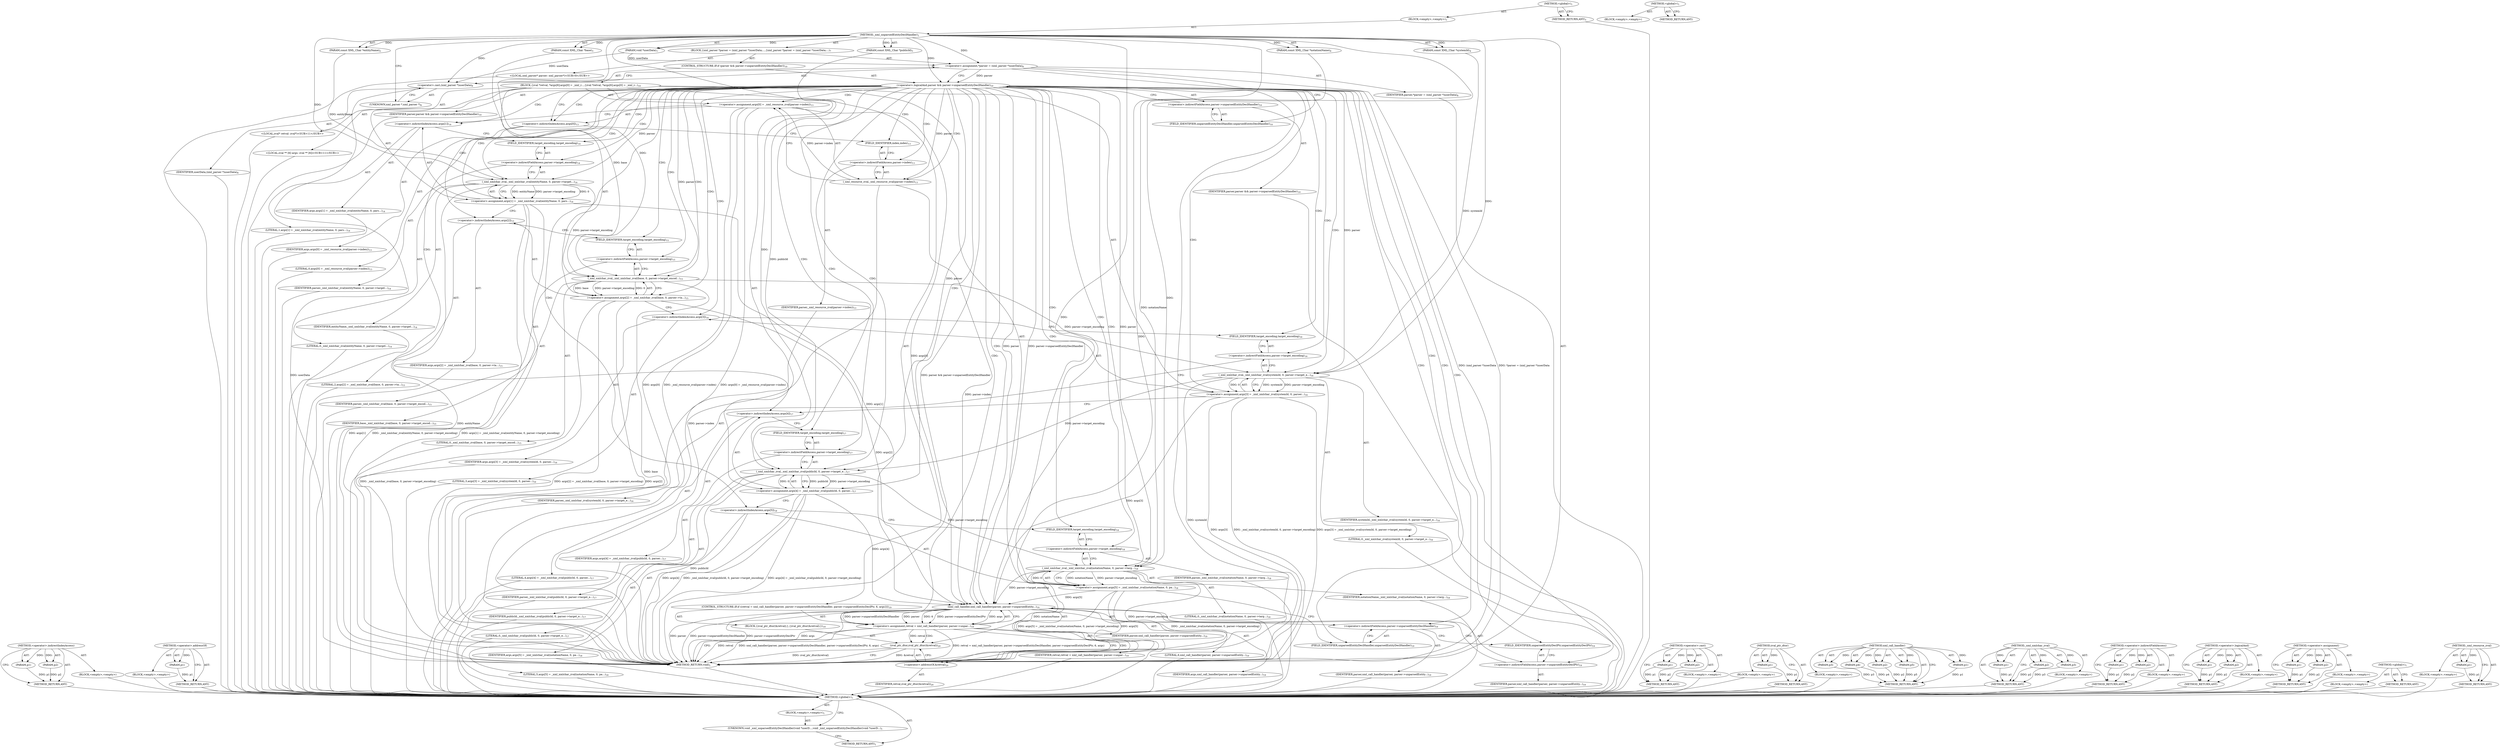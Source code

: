 digraph "&lt;global&gt;" {
vulnerable_155 [label=<(METHOD,&lt;operator&gt;.indirectIndexAccess)>];
vulnerable_156 [label=<(PARAM,p1)>];
vulnerable_157 [label=<(PARAM,p2)>];
vulnerable_158 [label=<(BLOCK,&lt;empty&gt;,&lt;empty&gt;)>];
vulnerable_159 [label=<(METHOD_RETURN,ANY)>];
vulnerable_182 [label=<(METHOD,&lt;operator&gt;.addressOf)>];
vulnerable_183 [label=<(PARAM,p1)>];
vulnerable_184 [label=<(BLOCK,&lt;empty&gt;,&lt;empty&gt;)>];
vulnerable_185 [label=<(METHOD_RETURN,ANY)>];
vulnerable_6 [label=<(METHOD,&lt;global&gt;)<SUB>1</SUB>>];
vulnerable_7 [label=<(BLOCK,&lt;empty&gt;,&lt;empty&gt;)<SUB>1</SUB>>];
vulnerable_8 [label=<(METHOD,_xml_unparsedEntityDeclHandler)<SUB>1</SUB>>];
vulnerable_9 [label=<(PARAM,void *userData)<SUB>1</SUB>>];
vulnerable_10 [label=<(PARAM,const XML_Char *entityName)<SUB>2</SUB>>];
vulnerable_11 [label=<(PARAM,const XML_Char *base)<SUB>3</SUB>>];
vulnerable_12 [label=<(PARAM,const XML_Char *systemId)<SUB>4</SUB>>];
vulnerable_13 [label=<(PARAM,const XML_Char *publicId)<SUB>5</SUB>>];
vulnerable_14 [label=<(PARAM,const XML_Char *notationName)<SUB>6</SUB>>];
vulnerable_15 [label=<(BLOCK,{
	xml_parser *parser = (xml_parser *)userData;...,{
	xml_parser *parser = (xml_parser *)userData;...)<SUB>7</SUB>>];
vulnerable_16 [label="<(LOCAL,xml_parser* parser: xml_parser*)<SUB>8</SUB>>"];
vulnerable_17 [label=<(&lt;operator&gt;.assignment,*parser = (xml_parser *)userData)<SUB>8</SUB>>];
vulnerable_18 [label=<(IDENTIFIER,parser,*parser = (xml_parser *)userData)<SUB>8</SUB>>];
vulnerable_19 [label=<(&lt;operator&gt;.cast,(xml_parser *)userData)<SUB>8</SUB>>];
vulnerable_20 [label=<(UNKNOWN,xml_parser *,xml_parser *)<SUB>8</SUB>>];
vulnerable_21 [label=<(IDENTIFIER,userData,(xml_parser *)userData)<SUB>8</SUB>>];
vulnerable_22 [label=<(CONTROL_STRUCTURE,IF,if (parser &amp;&amp; parser-&gt;unparsedEntityDeclHandler))<SUB>10</SUB>>];
vulnerable_23 [label=<(&lt;operator&gt;.logicalAnd,parser &amp;&amp; parser-&gt;unparsedEntityDeclHandler)<SUB>10</SUB>>];
vulnerable_24 [label=<(IDENTIFIER,parser,parser &amp;&amp; parser-&gt;unparsedEntityDeclHandler)<SUB>10</SUB>>];
vulnerable_25 [label=<(&lt;operator&gt;.indirectFieldAccess,parser-&gt;unparsedEntityDeclHandler)<SUB>10</SUB>>];
vulnerable_26 [label=<(IDENTIFIER,parser,parser &amp;&amp; parser-&gt;unparsedEntityDeclHandler)<SUB>10</SUB>>];
vulnerable_27 [label=<(FIELD_IDENTIFIER,unparsedEntityDeclHandler,unparsedEntityDeclHandler)<SUB>10</SUB>>];
vulnerable_28 [label=<(BLOCK,{
		zval *retval, *args[6];

		args[0] = _xml_r...,{
		zval *retval, *args[6];

		args[0] = _xml_r...)<SUB>10</SUB>>];
vulnerable_29 [label="<(LOCAL,zval* retval: zval*)<SUB>11</SUB>>"];
vulnerable_30 [label="<(LOCAL,zval ** [6] args: zval ** [6])<SUB>11</SUB>>"];
vulnerable_31 [label=<(&lt;operator&gt;.assignment,args[0] = _xml_resource_zval(parser-&gt;index))<SUB>13</SUB>>];
vulnerable_32 [label=<(&lt;operator&gt;.indirectIndexAccess,args[0])<SUB>13</SUB>>];
vulnerable_33 [label=<(IDENTIFIER,args,args[0] = _xml_resource_zval(parser-&gt;index))<SUB>13</SUB>>];
vulnerable_34 [label=<(LITERAL,0,args[0] = _xml_resource_zval(parser-&gt;index))<SUB>13</SUB>>];
vulnerable_35 [label=<(_xml_resource_zval,_xml_resource_zval(parser-&gt;index))<SUB>13</SUB>>];
vulnerable_36 [label=<(&lt;operator&gt;.indirectFieldAccess,parser-&gt;index)<SUB>13</SUB>>];
vulnerable_37 [label=<(IDENTIFIER,parser,_xml_resource_zval(parser-&gt;index))<SUB>13</SUB>>];
vulnerable_38 [label=<(FIELD_IDENTIFIER,index,index)<SUB>13</SUB>>];
vulnerable_39 [label=<(&lt;operator&gt;.assignment,args[1] = _xml_xmlchar_zval(entityName, 0, pars...)<SUB>14</SUB>>];
vulnerable_40 [label=<(&lt;operator&gt;.indirectIndexAccess,args[1])<SUB>14</SUB>>];
vulnerable_41 [label=<(IDENTIFIER,args,args[1] = _xml_xmlchar_zval(entityName, 0, pars...)<SUB>14</SUB>>];
vulnerable_42 [label=<(LITERAL,1,args[1] = _xml_xmlchar_zval(entityName, 0, pars...)<SUB>14</SUB>>];
vulnerable_43 [label=<(_xml_xmlchar_zval,_xml_xmlchar_zval(entityName, 0, parser-&gt;target...)<SUB>14</SUB>>];
vulnerable_44 [label=<(IDENTIFIER,entityName,_xml_xmlchar_zval(entityName, 0, parser-&gt;target...)<SUB>14</SUB>>];
vulnerable_45 [label=<(LITERAL,0,_xml_xmlchar_zval(entityName, 0, parser-&gt;target...)<SUB>14</SUB>>];
vulnerable_46 [label=<(&lt;operator&gt;.indirectFieldAccess,parser-&gt;target_encoding)<SUB>14</SUB>>];
vulnerable_47 [label=<(IDENTIFIER,parser,_xml_xmlchar_zval(entityName, 0, parser-&gt;target...)<SUB>14</SUB>>];
vulnerable_48 [label=<(FIELD_IDENTIFIER,target_encoding,target_encoding)<SUB>14</SUB>>];
vulnerable_49 [label=<(&lt;operator&gt;.assignment,args[2] = _xml_xmlchar_zval(base, 0, parser-&gt;ta...)<SUB>15</SUB>>];
vulnerable_50 [label=<(&lt;operator&gt;.indirectIndexAccess,args[2])<SUB>15</SUB>>];
vulnerable_51 [label=<(IDENTIFIER,args,args[2] = _xml_xmlchar_zval(base, 0, parser-&gt;ta...)<SUB>15</SUB>>];
vulnerable_52 [label=<(LITERAL,2,args[2] = _xml_xmlchar_zval(base, 0, parser-&gt;ta...)<SUB>15</SUB>>];
vulnerable_53 [label=<(_xml_xmlchar_zval,_xml_xmlchar_zval(base, 0, parser-&gt;target_encod...)<SUB>15</SUB>>];
vulnerable_54 [label=<(IDENTIFIER,base,_xml_xmlchar_zval(base, 0, parser-&gt;target_encod...)<SUB>15</SUB>>];
vulnerable_55 [label=<(LITERAL,0,_xml_xmlchar_zval(base, 0, parser-&gt;target_encod...)<SUB>15</SUB>>];
vulnerable_56 [label=<(&lt;operator&gt;.indirectFieldAccess,parser-&gt;target_encoding)<SUB>15</SUB>>];
vulnerable_57 [label=<(IDENTIFIER,parser,_xml_xmlchar_zval(base, 0, parser-&gt;target_encod...)<SUB>15</SUB>>];
vulnerable_58 [label=<(FIELD_IDENTIFIER,target_encoding,target_encoding)<SUB>15</SUB>>];
vulnerable_59 [label=<(&lt;operator&gt;.assignment,args[3] = _xml_xmlchar_zval(systemId, 0, parser...)<SUB>16</SUB>>];
vulnerable_60 [label=<(&lt;operator&gt;.indirectIndexAccess,args[3])<SUB>16</SUB>>];
vulnerable_61 [label=<(IDENTIFIER,args,args[3] = _xml_xmlchar_zval(systemId, 0, parser...)<SUB>16</SUB>>];
vulnerable_62 [label=<(LITERAL,3,args[3] = _xml_xmlchar_zval(systemId, 0, parser...)<SUB>16</SUB>>];
vulnerable_63 [label=<(_xml_xmlchar_zval,_xml_xmlchar_zval(systemId, 0, parser-&gt;target_e...)<SUB>16</SUB>>];
vulnerable_64 [label=<(IDENTIFIER,systemId,_xml_xmlchar_zval(systemId, 0, parser-&gt;target_e...)<SUB>16</SUB>>];
vulnerable_65 [label=<(LITERAL,0,_xml_xmlchar_zval(systemId, 0, parser-&gt;target_e...)<SUB>16</SUB>>];
vulnerable_66 [label=<(&lt;operator&gt;.indirectFieldAccess,parser-&gt;target_encoding)<SUB>16</SUB>>];
vulnerable_67 [label=<(IDENTIFIER,parser,_xml_xmlchar_zval(systemId, 0, parser-&gt;target_e...)<SUB>16</SUB>>];
vulnerable_68 [label=<(FIELD_IDENTIFIER,target_encoding,target_encoding)<SUB>16</SUB>>];
vulnerable_69 [label=<(&lt;operator&gt;.assignment,args[4] = _xml_xmlchar_zval(publicId, 0, parser...)<SUB>17</SUB>>];
vulnerable_70 [label=<(&lt;operator&gt;.indirectIndexAccess,args[4])<SUB>17</SUB>>];
vulnerable_71 [label=<(IDENTIFIER,args,args[4] = _xml_xmlchar_zval(publicId, 0, parser...)<SUB>17</SUB>>];
vulnerable_72 [label=<(LITERAL,4,args[4] = _xml_xmlchar_zval(publicId, 0, parser...)<SUB>17</SUB>>];
vulnerable_73 [label=<(_xml_xmlchar_zval,_xml_xmlchar_zval(publicId, 0, parser-&gt;target_e...)<SUB>17</SUB>>];
vulnerable_74 [label=<(IDENTIFIER,publicId,_xml_xmlchar_zval(publicId, 0, parser-&gt;target_e...)<SUB>17</SUB>>];
vulnerable_75 [label=<(LITERAL,0,_xml_xmlchar_zval(publicId, 0, parser-&gt;target_e...)<SUB>17</SUB>>];
vulnerable_76 [label=<(&lt;operator&gt;.indirectFieldAccess,parser-&gt;target_encoding)<SUB>17</SUB>>];
vulnerable_77 [label=<(IDENTIFIER,parser,_xml_xmlchar_zval(publicId, 0, parser-&gt;target_e...)<SUB>17</SUB>>];
vulnerable_78 [label=<(FIELD_IDENTIFIER,target_encoding,target_encoding)<SUB>17</SUB>>];
vulnerable_79 [label=<(&lt;operator&gt;.assignment,args[5] = _xml_xmlchar_zval(notationName, 0, pa...)<SUB>18</SUB>>];
vulnerable_80 [label=<(&lt;operator&gt;.indirectIndexAccess,args[5])<SUB>18</SUB>>];
vulnerable_81 [label=<(IDENTIFIER,args,args[5] = _xml_xmlchar_zval(notationName, 0, pa...)<SUB>18</SUB>>];
vulnerable_82 [label=<(LITERAL,5,args[5] = _xml_xmlchar_zval(notationName, 0, pa...)<SUB>18</SUB>>];
vulnerable_83 [label=<(_xml_xmlchar_zval,_xml_xmlchar_zval(notationName, 0, parser-&gt;targ...)<SUB>18</SUB>>];
vulnerable_84 [label=<(IDENTIFIER,notationName,_xml_xmlchar_zval(notationName, 0, parser-&gt;targ...)<SUB>18</SUB>>];
vulnerable_85 [label=<(LITERAL,0,_xml_xmlchar_zval(notationName, 0, parser-&gt;targ...)<SUB>18</SUB>>];
vulnerable_86 [label=<(&lt;operator&gt;.indirectFieldAccess,parser-&gt;target_encoding)<SUB>18</SUB>>];
vulnerable_87 [label=<(IDENTIFIER,parser,_xml_xmlchar_zval(notationName, 0, parser-&gt;targ...)<SUB>18</SUB>>];
vulnerable_88 [label=<(FIELD_IDENTIFIER,target_encoding,target_encoding)<SUB>18</SUB>>];
vulnerable_89 [label=<(CONTROL_STRUCTURE,IF,if ((retval = xml_call_handler(parser, parser-&gt;unparsedEntityDeclHandler, parser-&gt;unparsedEntityDeclPtr, 6, args))))<SUB>19</SUB>>];
vulnerable_90 [label=<(&lt;operator&gt;.assignment,retval = xml_call_handler(parser, parser-&gt;unpar...)<SUB>19</SUB>>];
vulnerable_91 [label=<(IDENTIFIER,retval,retval = xml_call_handler(parser, parser-&gt;unpar...)<SUB>19</SUB>>];
vulnerable_92 [label=<(xml_call_handler,xml_call_handler(parser, parser-&gt;unparsedEntity...)<SUB>19</SUB>>];
vulnerable_93 [label=<(IDENTIFIER,parser,xml_call_handler(parser, parser-&gt;unparsedEntity...)<SUB>19</SUB>>];
vulnerable_94 [label=<(&lt;operator&gt;.indirectFieldAccess,parser-&gt;unparsedEntityDeclHandler)<SUB>19</SUB>>];
vulnerable_95 [label=<(IDENTIFIER,parser,xml_call_handler(parser, parser-&gt;unparsedEntity...)<SUB>19</SUB>>];
vulnerable_96 [label=<(FIELD_IDENTIFIER,unparsedEntityDeclHandler,unparsedEntityDeclHandler)<SUB>19</SUB>>];
vulnerable_97 [label=<(&lt;operator&gt;.indirectFieldAccess,parser-&gt;unparsedEntityDeclPtr)<SUB>19</SUB>>];
vulnerable_98 [label=<(IDENTIFIER,parser,xml_call_handler(parser, parser-&gt;unparsedEntity...)<SUB>19</SUB>>];
vulnerable_99 [label=<(FIELD_IDENTIFIER,unparsedEntityDeclPtr,unparsedEntityDeclPtr)<SUB>19</SUB>>];
vulnerable_100 [label=<(LITERAL,6,xml_call_handler(parser, parser-&gt;unparsedEntity...)<SUB>19</SUB>>];
vulnerable_101 [label=<(IDENTIFIER,args,xml_call_handler(parser, parser-&gt;unparsedEntity...)<SUB>19</SUB>>];
vulnerable_102 [label=<(BLOCK,{
			zval_ptr_dtor(&amp;retval);
		},{
			zval_ptr_dtor(&amp;retval);
		})<SUB>19</SUB>>];
vulnerable_103 [label=<(zval_ptr_dtor,zval_ptr_dtor(&amp;retval))<SUB>20</SUB>>];
vulnerable_104 [label=<(&lt;operator&gt;.addressOf,&amp;retval)<SUB>20</SUB>>];
vulnerable_105 [label=<(IDENTIFIER,retval,zval_ptr_dtor(&amp;retval))<SUB>20</SUB>>];
vulnerable_106 [label=<(METHOD_RETURN,void)<SUB>1</SUB>>];
vulnerable_108 [label=<(METHOD_RETURN,ANY)<SUB>1</SUB>>];
vulnerable_140 [label=<(METHOD,&lt;operator&gt;.cast)>];
vulnerable_141 [label=<(PARAM,p1)>];
vulnerable_142 [label=<(PARAM,p2)>];
vulnerable_143 [label=<(BLOCK,&lt;empty&gt;,&lt;empty&gt;)>];
vulnerable_144 [label=<(METHOD_RETURN,ANY)>];
vulnerable_178 [label=<(METHOD,zval_ptr_dtor)>];
vulnerable_179 [label=<(PARAM,p1)>];
vulnerable_180 [label=<(BLOCK,&lt;empty&gt;,&lt;empty&gt;)>];
vulnerable_181 [label=<(METHOD_RETURN,ANY)>];
vulnerable_170 [label=<(METHOD,xml_call_handler)>];
vulnerable_171 [label=<(PARAM,p1)>];
vulnerable_172 [label=<(PARAM,p2)>];
vulnerable_173 [label=<(PARAM,p3)>];
vulnerable_174 [label=<(PARAM,p4)>];
vulnerable_175 [label=<(PARAM,p5)>];
vulnerable_176 [label=<(BLOCK,&lt;empty&gt;,&lt;empty&gt;)>];
vulnerable_177 [label=<(METHOD_RETURN,ANY)>];
vulnerable_164 [label=<(METHOD,_xml_xmlchar_zval)>];
vulnerable_165 [label=<(PARAM,p1)>];
vulnerable_166 [label=<(PARAM,p2)>];
vulnerable_167 [label=<(PARAM,p3)>];
vulnerable_168 [label=<(BLOCK,&lt;empty&gt;,&lt;empty&gt;)>];
vulnerable_169 [label=<(METHOD_RETURN,ANY)>];
vulnerable_150 [label=<(METHOD,&lt;operator&gt;.indirectFieldAccess)>];
vulnerable_151 [label=<(PARAM,p1)>];
vulnerable_152 [label=<(PARAM,p2)>];
vulnerable_153 [label=<(BLOCK,&lt;empty&gt;,&lt;empty&gt;)>];
vulnerable_154 [label=<(METHOD_RETURN,ANY)>];
vulnerable_145 [label=<(METHOD,&lt;operator&gt;.logicalAnd)>];
vulnerable_146 [label=<(PARAM,p1)>];
vulnerable_147 [label=<(PARAM,p2)>];
vulnerable_148 [label=<(BLOCK,&lt;empty&gt;,&lt;empty&gt;)>];
vulnerable_149 [label=<(METHOD_RETURN,ANY)>];
vulnerable_135 [label=<(METHOD,&lt;operator&gt;.assignment)>];
vulnerable_136 [label=<(PARAM,p1)>];
vulnerable_137 [label=<(PARAM,p2)>];
vulnerable_138 [label=<(BLOCK,&lt;empty&gt;,&lt;empty&gt;)>];
vulnerable_139 [label=<(METHOD_RETURN,ANY)>];
vulnerable_129 [label=<(METHOD,&lt;global&gt;)<SUB>1</SUB>>];
vulnerable_130 [label=<(BLOCK,&lt;empty&gt;,&lt;empty&gt;)>];
vulnerable_131 [label=<(METHOD_RETURN,ANY)>];
vulnerable_160 [label=<(METHOD,_xml_resource_zval)>];
vulnerable_161 [label=<(PARAM,p1)>];
vulnerable_162 [label=<(BLOCK,&lt;empty&gt;,&lt;empty&gt;)>];
vulnerable_163 [label=<(METHOD_RETURN,ANY)>];
fixed_6 [label=<(METHOD,&lt;global&gt;)<SUB>1</SUB>>];
fixed_7 [label=<(BLOCK,&lt;empty&gt;,&lt;empty&gt;)<SUB>1</SUB>>];
fixed_8 [label=<(UNKNOWN,void _xml_unparsedEntityDeclHandler(void *userD...,void _xml_unparsedEntityDeclHandler(void *userD...)<SUB>1</SUB>>];
fixed_9 [label=<(METHOD_RETURN,ANY)<SUB>1</SUB>>];
fixed_14 [label=<(METHOD,&lt;global&gt;)<SUB>1</SUB>>];
fixed_15 [label=<(BLOCK,&lt;empty&gt;,&lt;empty&gt;)>];
fixed_16 [label=<(METHOD_RETURN,ANY)>];
vulnerable_155 -> vulnerable_156  [key=0, label="AST: "];
vulnerable_155 -> vulnerable_156  [key=1, label="DDG: "];
vulnerable_155 -> vulnerable_158  [key=0, label="AST: "];
vulnerable_155 -> vulnerable_157  [key=0, label="AST: "];
vulnerable_155 -> vulnerable_157  [key=1, label="DDG: "];
vulnerable_155 -> vulnerable_159  [key=0, label="AST: "];
vulnerable_155 -> vulnerable_159  [key=1, label="CFG: "];
vulnerable_156 -> vulnerable_159  [key=0, label="DDG: p1"];
vulnerable_157 -> vulnerable_159  [key=0, label="DDG: p2"];
vulnerable_158 -> fixed_6  [key=0];
vulnerable_159 -> fixed_6  [key=0];
vulnerable_182 -> vulnerable_183  [key=0, label="AST: "];
vulnerable_182 -> vulnerable_183  [key=1, label="DDG: "];
vulnerable_182 -> vulnerable_184  [key=0, label="AST: "];
vulnerable_182 -> vulnerable_185  [key=0, label="AST: "];
vulnerable_182 -> vulnerable_185  [key=1, label="CFG: "];
vulnerable_183 -> vulnerable_185  [key=0, label="DDG: p1"];
vulnerable_184 -> fixed_6  [key=0];
vulnerable_185 -> fixed_6  [key=0];
vulnerable_6 -> vulnerable_7  [key=0, label="AST: "];
vulnerable_6 -> vulnerable_108  [key=0, label="AST: "];
vulnerable_6 -> vulnerable_108  [key=1, label="CFG: "];
vulnerable_7 -> vulnerable_8  [key=0, label="AST: "];
vulnerable_8 -> vulnerable_9  [key=0, label="AST: "];
vulnerable_8 -> vulnerable_9  [key=1, label="DDG: "];
vulnerable_8 -> vulnerable_10  [key=0, label="AST: "];
vulnerable_8 -> vulnerable_10  [key=1, label="DDG: "];
vulnerable_8 -> vulnerable_11  [key=0, label="AST: "];
vulnerable_8 -> vulnerable_11  [key=1, label="DDG: "];
vulnerable_8 -> vulnerable_12  [key=0, label="AST: "];
vulnerable_8 -> vulnerable_12  [key=1, label="DDG: "];
vulnerable_8 -> vulnerable_13  [key=0, label="AST: "];
vulnerable_8 -> vulnerable_13  [key=1, label="DDG: "];
vulnerable_8 -> vulnerable_14  [key=0, label="AST: "];
vulnerable_8 -> vulnerable_14  [key=1, label="DDG: "];
vulnerable_8 -> vulnerable_15  [key=0, label="AST: "];
vulnerable_8 -> vulnerable_106  [key=0, label="AST: "];
vulnerable_8 -> vulnerable_20  [key=0, label="CFG: "];
vulnerable_8 -> vulnerable_17  [key=0, label="DDG: "];
vulnerable_8 -> vulnerable_19  [key=0, label="DDG: "];
vulnerable_8 -> vulnerable_23  [key=0, label="DDG: "];
vulnerable_8 -> vulnerable_43  [key=0, label="DDG: "];
vulnerable_8 -> vulnerable_53  [key=0, label="DDG: "];
vulnerable_8 -> vulnerable_63  [key=0, label="DDG: "];
vulnerable_8 -> vulnerable_73  [key=0, label="DDG: "];
vulnerable_8 -> vulnerable_83  [key=0, label="DDG: "];
vulnerable_8 -> vulnerable_92  [key=0, label="DDG: "];
vulnerable_8 -> vulnerable_103  [key=0, label="DDG: "];
vulnerable_9 -> vulnerable_17  [key=0, label="DDG: userData"];
vulnerable_9 -> vulnerable_19  [key=0, label="DDG: userData"];
vulnerable_10 -> vulnerable_43  [key=0, label="DDG: entityName"];
vulnerable_11 -> vulnerable_53  [key=0, label="DDG: base"];
vulnerable_12 -> vulnerable_63  [key=0, label="DDG: systemId"];
vulnerable_13 -> vulnerable_73  [key=0, label="DDG: publicId"];
vulnerable_14 -> vulnerable_83  [key=0, label="DDG: notationName"];
vulnerable_15 -> vulnerable_16  [key=0, label="AST: "];
vulnerable_15 -> vulnerable_17  [key=0, label="AST: "];
vulnerable_15 -> vulnerable_22  [key=0, label="AST: "];
vulnerable_16 -> fixed_6  [key=0];
vulnerable_17 -> vulnerable_18  [key=0, label="AST: "];
vulnerable_17 -> vulnerable_19  [key=0, label="AST: "];
vulnerable_17 -> vulnerable_23  [key=0, label="CFG: "];
vulnerable_17 -> vulnerable_23  [key=1, label="DDG: parser"];
vulnerable_17 -> vulnerable_27  [key=0, label="CFG: "];
vulnerable_17 -> vulnerable_106  [key=0, label="DDG: (xml_parser *)userData"];
vulnerable_17 -> vulnerable_106  [key=1, label="DDG: *parser = (xml_parser *)userData"];
vulnerable_18 -> fixed_6  [key=0];
vulnerable_19 -> vulnerable_20  [key=0, label="AST: "];
vulnerable_19 -> vulnerable_21  [key=0, label="AST: "];
vulnerable_19 -> vulnerable_17  [key=0, label="CFG: "];
vulnerable_19 -> vulnerable_106  [key=0, label="DDG: userData"];
vulnerable_20 -> vulnerable_19  [key=0, label="CFG: "];
vulnerable_21 -> fixed_6  [key=0];
vulnerable_22 -> vulnerable_23  [key=0, label="AST: "];
vulnerable_22 -> vulnerable_28  [key=0, label="AST: "];
vulnerable_23 -> vulnerable_24  [key=0, label="AST: "];
vulnerable_23 -> vulnerable_25  [key=0, label="AST: "];
vulnerable_23 -> vulnerable_106  [key=0, label="CFG: "];
vulnerable_23 -> vulnerable_106  [key=1, label="DDG: parser &amp;&amp; parser-&gt;unparsedEntityDeclHandler"];
vulnerable_23 -> vulnerable_32  [key=0, label="CFG: "];
vulnerable_23 -> vulnerable_32  [key=1, label="CDG: "];
vulnerable_23 -> vulnerable_35  [key=0, label="DDG: parser"];
vulnerable_23 -> vulnerable_35  [key=1, label="CDG: "];
vulnerable_23 -> vulnerable_43  [key=0, label="DDG: parser"];
vulnerable_23 -> vulnerable_43  [key=1, label="CDG: "];
vulnerable_23 -> vulnerable_53  [key=0, label="DDG: parser"];
vulnerable_23 -> vulnerable_53  [key=1, label="CDG: "];
vulnerable_23 -> vulnerable_63  [key=0, label="DDG: parser"];
vulnerable_23 -> vulnerable_63  [key=1, label="CDG: "];
vulnerable_23 -> vulnerable_73  [key=0, label="DDG: parser"];
vulnerable_23 -> vulnerable_73  [key=1, label="CDG: "];
vulnerable_23 -> vulnerable_83  [key=0, label="DDG: parser"];
vulnerable_23 -> vulnerable_83  [key=1, label="CDG: "];
vulnerable_23 -> vulnerable_92  [key=0, label="DDG: parser"];
vulnerable_23 -> vulnerable_92  [key=1, label="DDG: parser-&gt;unparsedEntityDeclHandler"];
vulnerable_23 -> vulnerable_92  [key=2, label="CDG: "];
vulnerable_23 -> vulnerable_94  [key=0, label="CDG: "];
vulnerable_23 -> vulnerable_48  [key=0, label="CDG: "];
vulnerable_23 -> vulnerable_68  [key=0, label="CDG: "];
vulnerable_23 -> vulnerable_49  [key=0, label="CDG: "];
vulnerable_23 -> vulnerable_60  [key=0, label="CDG: "];
vulnerable_23 -> vulnerable_96  [key=0, label="CDG: "];
vulnerable_23 -> vulnerable_66  [key=0, label="CDG: "];
vulnerable_23 -> vulnerable_99  [key=0, label="CDG: "];
vulnerable_23 -> vulnerable_46  [key=0, label="CDG: "];
vulnerable_23 -> vulnerable_38  [key=0, label="CDG: "];
vulnerable_23 -> vulnerable_56  [key=0, label="CDG: "];
vulnerable_23 -> vulnerable_69  [key=0, label="CDG: "];
vulnerable_23 -> vulnerable_40  [key=0, label="CDG: "];
vulnerable_23 -> vulnerable_76  [key=0, label="CDG: "];
vulnerable_23 -> vulnerable_50  [key=0, label="CDG: "];
vulnerable_23 -> vulnerable_59  [key=0, label="CDG: "];
vulnerable_23 -> vulnerable_97  [key=0, label="CDG: "];
vulnerable_23 -> vulnerable_90  [key=0, label="CDG: "];
vulnerable_23 -> vulnerable_79  [key=0, label="CDG: "];
vulnerable_23 -> vulnerable_80  [key=0, label="CDG: "];
vulnerable_23 -> vulnerable_58  [key=0, label="CDG: "];
vulnerable_23 -> vulnerable_36  [key=0, label="CDG: "];
vulnerable_23 -> vulnerable_88  [key=0, label="CDG: "];
vulnerable_23 -> vulnerable_70  [key=0, label="CDG: "];
vulnerable_23 -> vulnerable_78  [key=0, label="CDG: "];
vulnerable_23 -> vulnerable_39  [key=0, label="CDG: "];
vulnerable_23 -> vulnerable_31  [key=0, label="CDG: "];
vulnerable_23 -> vulnerable_86  [key=0, label="CDG: "];
vulnerable_24 -> fixed_6  [key=0];
vulnerable_25 -> vulnerable_26  [key=0, label="AST: "];
vulnerable_25 -> vulnerable_27  [key=0, label="AST: "];
vulnerable_25 -> vulnerable_23  [key=0, label="CFG: "];
vulnerable_26 -> fixed_6  [key=0];
vulnerable_27 -> vulnerable_25  [key=0, label="CFG: "];
vulnerable_28 -> vulnerable_29  [key=0, label="AST: "];
vulnerable_28 -> vulnerable_30  [key=0, label="AST: "];
vulnerable_28 -> vulnerable_31  [key=0, label="AST: "];
vulnerable_28 -> vulnerable_39  [key=0, label="AST: "];
vulnerable_28 -> vulnerable_49  [key=0, label="AST: "];
vulnerable_28 -> vulnerable_59  [key=0, label="AST: "];
vulnerable_28 -> vulnerable_69  [key=0, label="AST: "];
vulnerable_28 -> vulnerable_79  [key=0, label="AST: "];
vulnerable_28 -> vulnerable_89  [key=0, label="AST: "];
vulnerable_29 -> fixed_6  [key=0];
vulnerable_30 -> fixed_6  [key=0];
vulnerable_31 -> vulnerable_32  [key=0, label="AST: "];
vulnerable_31 -> vulnerable_35  [key=0, label="AST: "];
vulnerable_31 -> vulnerable_40  [key=0, label="CFG: "];
vulnerable_31 -> vulnerable_106  [key=0, label="DDG: args[0]"];
vulnerable_31 -> vulnerable_106  [key=1, label="DDG: _xml_resource_zval(parser-&gt;index)"];
vulnerable_31 -> vulnerable_106  [key=2, label="DDG: args[0] = _xml_resource_zval(parser-&gt;index)"];
vulnerable_31 -> vulnerable_92  [key=0, label="DDG: args[0]"];
vulnerable_32 -> vulnerable_33  [key=0, label="AST: "];
vulnerable_32 -> vulnerable_34  [key=0, label="AST: "];
vulnerable_32 -> vulnerable_38  [key=0, label="CFG: "];
vulnerable_33 -> fixed_6  [key=0];
vulnerable_34 -> fixed_6  [key=0];
vulnerable_35 -> vulnerable_36  [key=0, label="AST: "];
vulnerable_35 -> vulnerable_31  [key=0, label="CFG: "];
vulnerable_35 -> vulnerable_31  [key=1, label="DDG: parser-&gt;index"];
vulnerable_35 -> vulnerable_106  [key=0, label="DDG: parser-&gt;index"];
vulnerable_35 -> vulnerable_92  [key=0, label="DDG: parser-&gt;index"];
vulnerable_36 -> vulnerable_37  [key=0, label="AST: "];
vulnerable_36 -> vulnerable_38  [key=0, label="AST: "];
vulnerable_36 -> vulnerable_35  [key=0, label="CFG: "];
vulnerable_37 -> fixed_6  [key=0];
vulnerable_38 -> vulnerable_36  [key=0, label="CFG: "];
vulnerable_39 -> vulnerable_40  [key=0, label="AST: "];
vulnerable_39 -> vulnerable_43  [key=0, label="AST: "];
vulnerable_39 -> vulnerable_50  [key=0, label="CFG: "];
vulnerable_39 -> vulnerable_106  [key=0, label="DDG: args[1]"];
vulnerable_39 -> vulnerable_106  [key=1, label="DDG: _xml_xmlchar_zval(entityName, 0, parser-&gt;target_encoding)"];
vulnerable_39 -> vulnerable_106  [key=2, label="DDG: args[1] = _xml_xmlchar_zval(entityName, 0, parser-&gt;target_encoding)"];
vulnerable_39 -> vulnerable_92  [key=0, label="DDG: args[1]"];
vulnerable_40 -> vulnerable_41  [key=0, label="AST: "];
vulnerable_40 -> vulnerable_42  [key=0, label="AST: "];
vulnerable_40 -> vulnerable_48  [key=0, label="CFG: "];
vulnerable_41 -> fixed_6  [key=0];
vulnerable_42 -> fixed_6  [key=0];
vulnerable_43 -> vulnerable_44  [key=0, label="AST: "];
vulnerable_43 -> vulnerable_45  [key=0, label="AST: "];
vulnerable_43 -> vulnerable_46  [key=0, label="AST: "];
vulnerable_43 -> vulnerable_39  [key=0, label="CFG: "];
vulnerable_43 -> vulnerable_39  [key=1, label="DDG: entityName"];
vulnerable_43 -> vulnerable_39  [key=2, label="DDG: 0"];
vulnerable_43 -> vulnerable_39  [key=3, label="DDG: parser-&gt;target_encoding"];
vulnerable_43 -> vulnerable_106  [key=0, label="DDG: entityName"];
vulnerable_43 -> vulnerable_53  [key=0, label="DDG: parser-&gt;target_encoding"];
vulnerable_44 -> fixed_6  [key=0];
vulnerable_45 -> fixed_6  [key=0];
vulnerable_46 -> vulnerable_47  [key=0, label="AST: "];
vulnerable_46 -> vulnerable_48  [key=0, label="AST: "];
vulnerable_46 -> vulnerable_43  [key=0, label="CFG: "];
vulnerable_47 -> fixed_6  [key=0];
vulnerable_48 -> vulnerable_46  [key=0, label="CFG: "];
vulnerable_49 -> vulnerable_50  [key=0, label="AST: "];
vulnerable_49 -> vulnerable_53  [key=0, label="AST: "];
vulnerable_49 -> vulnerable_60  [key=0, label="CFG: "];
vulnerable_49 -> vulnerable_106  [key=0, label="DDG: args[2]"];
vulnerable_49 -> vulnerable_106  [key=1, label="DDG: _xml_xmlchar_zval(base, 0, parser-&gt;target_encoding)"];
vulnerable_49 -> vulnerable_106  [key=2, label="DDG: args[2] = _xml_xmlchar_zval(base, 0, parser-&gt;target_encoding)"];
vulnerable_49 -> vulnerable_92  [key=0, label="DDG: args[2]"];
vulnerable_50 -> vulnerable_51  [key=0, label="AST: "];
vulnerable_50 -> vulnerable_52  [key=0, label="AST: "];
vulnerable_50 -> vulnerable_58  [key=0, label="CFG: "];
vulnerable_51 -> fixed_6  [key=0];
vulnerable_52 -> fixed_6  [key=0];
vulnerable_53 -> vulnerable_54  [key=0, label="AST: "];
vulnerable_53 -> vulnerable_55  [key=0, label="AST: "];
vulnerable_53 -> vulnerable_56  [key=0, label="AST: "];
vulnerable_53 -> vulnerable_49  [key=0, label="CFG: "];
vulnerable_53 -> vulnerable_49  [key=1, label="DDG: base"];
vulnerable_53 -> vulnerable_49  [key=2, label="DDG: 0"];
vulnerable_53 -> vulnerable_49  [key=3, label="DDG: parser-&gt;target_encoding"];
vulnerable_53 -> vulnerable_106  [key=0, label="DDG: base"];
vulnerable_53 -> vulnerable_63  [key=0, label="DDG: parser-&gt;target_encoding"];
vulnerable_54 -> fixed_6  [key=0];
vulnerable_55 -> fixed_6  [key=0];
vulnerable_56 -> vulnerable_57  [key=0, label="AST: "];
vulnerable_56 -> vulnerable_58  [key=0, label="AST: "];
vulnerable_56 -> vulnerable_53  [key=0, label="CFG: "];
vulnerable_57 -> fixed_6  [key=0];
vulnerable_58 -> vulnerable_56  [key=0, label="CFG: "];
vulnerable_59 -> vulnerable_60  [key=0, label="AST: "];
vulnerable_59 -> vulnerable_63  [key=0, label="AST: "];
vulnerable_59 -> vulnerable_70  [key=0, label="CFG: "];
vulnerable_59 -> vulnerable_106  [key=0, label="DDG: args[3]"];
vulnerable_59 -> vulnerable_106  [key=1, label="DDG: _xml_xmlchar_zval(systemId, 0, parser-&gt;target_encoding)"];
vulnerable_59 -> vulnerable_106  [key=2, label="DDG: args[3] = _xml_xmlchar_zval(systemId, 0, parser-&gt;target_encoding)"];
vulnerable_59 -> vulnerable_92  [key=0, label="DDG: args[3]"];
vulnerable_60 -> vulnerable_61  [key=0, label="AST: "];
vulnerable_60 -> vulnerable_62  [key=0, label="AST: "];
vulnerable_60 -> vulnerable_68  [key=0, label="CFG: "];
vulnerable_61 -> fixed_6  [key=0];
vulnerable_62 -> fixed_6  [key=0];
vulnerable_63 -> vulnerable_64  [key=0, label="AST: "];
vulnerable_63 -> vulnerable_65  [key=0, label="AST: "];
vulnerable_63 -> vulnerable_66  [key=0, label="AST: "];
vulnerable_63 -> vulnerable_59  [key=0, label="CFG: "];
vulnerable_63 -> vulnerable_59  [key=1, label="DDG: systemId"];
vulnerable_63 -> vulnerable_59  [key=2, label="DDG: 0"];
vulnerable_63 -> vulnerable_59  [key=3, label="DDG: parser-&gt;target_encoding"];
vulnerable_63 -> vulnerable_106  [key=0, label="DDG: systemId"];
vulnerable_63 -> vulnerable_73  [key=0, label="DDG: parser-&gt;target_encoding"];
vulnerable_64 -> fixed_6  [key=0];
vulnerable_65 -> fixed_6  [key=0];
vulnerable_66 -> vulnerable_67  [key=0, label="AST: "];
vulnerable_66 -> vulnerable_68  [key=0, label="AST: "];
vulnerable_66 -> vulnerable_63  [key=0, label="CFG: "];
vulnerable_67 -> fixed_6  [key=0];
vulnerable_68 -> vulnerable_66  [key=0, label="CFG: "];
vulnerable_69 -> vulnerable_70  [key=0, label="AST: "];
vulnerable_69 -> vulnerable_73  [key=0, label="AST: "];
vulnerable_69 -> vulnerable_80  [key=0, label="CFG: "];
vulnerable_69 -> vulnerable_106  [key=0, label="DDG: args[4]"];
vulnerable_69 -> vulnerable_106  [key=1, label="DDG: _xml_xmlchar_zval(publicId, 0, parser-&gt;target_encoding)"];
vulnerable_69 -> vulnerable_106  [key=2, label="DDG: args[4] = _xml_xmlchar_zval(publicId, 0, parser-&gt;target_encoding)"];
vulnerable_69 -> vulnerable_92  [key=0, label="DDG: args[4]"];
vulnerable_70 -> vulnerable_71  [key=0, label="AST: "];
vulnerable_70 -> vulnerable_72  [key=0, label="AST: "];
vulnerable_70 -> vulnerable_78  [key=0, label="CFG: "];
vulnerable_71 -> fixed_6  [key=0];
vulnerable_72 -> fixed_6  [key=0];
vulnerable_73 -> vulnerable_74  [key=0, label="AST: "];
vulnerable_73 -> vulnerable_75  [key=0, label="AST: "];
vulnerable_73 -> vulnerable_76  [key=0, label="AST: "];
vulnerable_73 -> vulnerable_69  [key=0, label="CFG: "];
vulnerable_73 -> vulnerable_69  [key=1, label="DDG: publicId"];
vulnerable_73 -> vulnerable_69  [key=2, label="DDG: 0"];
vulnerable_73 -> vulnerable_69  [key=3, label="DDG: parser-&gt;target_encoding"];
vulnerable_73 -> vulnerable_106  [key=0, label="DDG: publicId"];
vulnerable_73 -> vulnerable_83  [key=0, label="DDG: parser-&gt;target_encoding"];
vulnerable_74 -> fixed_6  [key=0];
vulnerable_75 -> fixed_6  [key=0];
vulnerable_76 -> vulnerable_77  [key=0, label="AST: "];
vulnerable_76 -> vulnerable_78  [key=0, label="AST: "];
vulnerable_76 -> vulnerable_73  [key=0, label="CFG: "];
vulnerable_77 -> fixed_6  [key=0];
vulnerable_78 -> vulnerable_76  [key=0, label="CFG: "];
vulnerable_79 -> vulnerable_80  [key=0, label="AST: "];
vulnerable_79 -> vulnerable_83  [key=0, label="AST: "];
vulnerable_79 -> vulnerable_96  [key=0, label="CFG: "];
vulnerable_79 -> vulnerable_106  [key=0, label="DDG: args[5]"];
vulnerable_79 -> vulnerable_106  [key=1, label="DDG: _xml_xmlchar_zval(notationName, 0, parser-&gt;target_encoding)"];
vulnerable_79 -> vulnerable_106  [key=2, label="DDG: args[5] = _xml_xmlchar_zval(notationName, 0, parser-&gt;target_encoding)"];
vulnerable_79 -> vulnerable_92  [key=0, label="DDG: args[5]"];
vulnerable_80 -> vulnerable_81  [key=0, label="AST: "];
vulnerable_80 -> vulnerable_82  [key=0, label="AST: "];
vulnerable_80 -> vulnerable_88  [key=0, label="CFG: "];
vulnerable_81 -> fixed_6  [key=0];
vulnerable_82 -> fixed_6  [key=0];
vulnerable_83 -> vulnerable_84  [key=0, label="AST: "];
vulnerable_83 -> vulnerable_85  [key=0, label="AST: "];
vulnerable_83 -> vulnerable_86  [key=0, label="AST: "];
vulnerable_83 -> vulnerable_79  [key=0, label="CFG: "];
vulnerable_83 -> vulnerable_79  [key=1, label="DDG: notationName"];
vulnerable_83 -> vulnerable_79  [key=2, label="DDG: 0"];
vulnerable_83 -> vulnerable_79  [key=3, label="DDG: parser-&gt;target_encoding"];
vulnerable_83 -> vulnerable_106  [key=0, label="DDG: notationName"];
vulnerable_83 -> vulnerable_106  [key=1, label="DDG: parser-&gt;target_encoding"];
vulnerable_83 -> vulnerable_92  [key=0, label="DDG: parser-&gt;target_encoding"];
vulnerable_84 -> fixed_6  [key=0];
vulnerable_85 -> fixed_6  [key=0];
vulnerable_86 -> vulnerable_87  [key=0, label="AST: "];
vulnerable_86 -> vulnerable_88  [key=0, label="AST: "];
vulnerable_86 -> vulnerable_83  [key=0, label="CFG: "];
vulnerable_87 -> fixed_6  [key=0];
vulnerable_88 -> vulnerable_86  [key=0, label="CFG: "];
vulnerable_89 -> vulnerable_90  [key=0, label="AST: "];
vulnerable_89 -> vulnerable_102  [key=0, label="AST: "];
vulnerable_90 -> vulnerable_91  [key=0, label="AST: "];
vulnerable_90 -> vulnerable_92  [key=0, label="AST: "];
vulnerable_90 -> vulnerable_106  [key=0, label="CFG: "];
vulnerable_90 -> vulnerable_106  [key=1, label="DDG: retval"];
vulnerable_90 -> vulnerable_106  [key=2, label="DDG: xml_call_handler(parser, parser-&gt;unparsedEntityDeclHandler, parser-&gt;unparsedEntityDeclPtr, 6, args)"];
vulnerable_90 -> vulnerable_106  [key=3, label="DDG: retval = xml_call_handler(parser, parser-&gt;unparsedEntityDeclHandler, parser-&gt;unparsedEntityDeclPtr, 6, args)"];
vulnerable_90 -> vulnerable_104  [key=0, label="CFG: "];
vulnerable_90 -> vulnerable_104  [key=1, label="CDG: "];
vulnerable_90 -> vulnerable_103  [key=0, label="DDG: retval"];
vulnerable_90 -> vulnerable_103  [key=1, label="CDG: "];
vulnerable_91 -> fixed_6  [key=0];
vulnerable_92 -> vulnerable_93  [key=0, label="AST: "];
vulnerable_92 -> vulnerable_94  [key=0, label="AST: "];
vulnerable_92 -> vulnerable_97  [key=0, label="AST: "];
vulnerable_92 -> vulnerable_100  [key=0, label="AST: "];
vulnerable_92 -> vulnerable_101  [key=0, label="AST: "];
vulnerable_92 -> vulnerable_90  [key=0, label="CFG: "];
vulnerable_92 -> vulnerable_90  [key=1, label="DDG: parser-&gt;unparsedEntityDeclHandler"];
vulnerable_92 -> vulnerable_90  [key=2, label="DDG: parser"];
vulnerable_92 -> vulnerable_90  [key=3, label="DDG: 6"];
vulnerable_92 -> vulnerable_90  [key=4, label="DDG: parser-&gt;unparsedEntityDeclPtr"];
vulnerable_92 -> vulnerable_90  [key=5, label="DDG: args"];
vulnerable_92 -> vulnerable_106  [key=0, label="DDG: parser"];
vulnerable_92 -> vulnerable_106  [key=1, label="DDG: parser-&gt;unparsedEntityDeclHandler"];
vulnerable_92 -> vulnerable_106  [key=2, label="DDG: parser-&gt;unparsedEntityDeclPtr"];
vulnerable_92 -> vulnerable_106  [key=3, label="DDG: args"];
vulnerable_93 -> fixed_6  [key=0];
vulnerable_94 -> vulnerable_95  [key=0, label="AST: "];
vulnerable_94 -> vulnerable_96  [key=0, label="AST: "];
vulnerable_94 -> vulnerable_99  [key=0, label="CFG: "];
vulnerable_95 -> fixed_6  [key=0];
vulnerable_96 -> vulnerable_94  [key=0, label="CFG: "];
vulnerable_97 -> vulnerable_98  [key=0, label="AST: "];
vulnerable_97 -> vulnerable_99  [key=0, label="AST: "];
vulnerable_97 -> vulnerable_92  [key=0, label="CFG: "];
vulnerable_98 -> fixed_6  [key=0];
vulnerable_99 -> vulnerable_97  [key=0, label="CFG: "];
vulnerable_100 -> fixed_6  [key=0];
vulnerable_101 -> fixed_6  [key=0];
vulnerable_102 -> vulnerable_103  [key=0, label="AST: "];
vulnerable_103 -> vulnerable_104  [key=0, label="AST: "];
vulnerable_103 -> vulnerable_106  [key=0, label="CFG: "];
vulnerable_103 -> vulnerable_106  [key=1, label="DDG: &amp;retval"];
vulnerable_103 -> vulnerable_106  [key=2, label="DDG: zval_ptr_dtor(&amp;retval)"];
vulnerable_104 -> vulnerable_105  [key=0, label="AST: "];
vulnerable_104 -> vulnerable_103  [key=0, label="CFG: "];
vulnerable_105 -> fixed_6  [key=0];
vulnerable_106 -> fixed_6  [key=0];
vulnerable_108 -> fixed_6  [key=0];
vulnerable_140 -> vulnerable_141  [key=0, label="AST: "];
vulnerable_140 -> vulnerable_141  [key=1, label="DDG: "];
vulnerable_140 -> vulnerable_143  [key=0, label="AST: "];
vulnerable_140 -> vulnerable_142  [key=0, label="AST: "];
vulnerable_140 -> vulnerable_142  [key=1, label="DDG: "];
vulnerable_140 -> vulnerable_144  [key=0, label="AST: "];
vulnerable_140 -> vulnerable_144  [key=1, label="CFG: "];
vulnerable_141 -> vulnerable_144  [key=0, label="DDG: p1"];
vulnerable_142 -> vulnerable_144  [key=0, label="DDG: p2"];
vulnerable_143 -> fixed_6  [key=0];
vulnerable_144 -> fixed_6  [key=0];
vulnerable_178 -> vulnerable_179  [key=0, label="AST: "];
vulnerable_178 -> vulnerable_179  [key=1, label="DDG: "];
vulnerable_178 -> vulnerable_180  [key=0, label="AST: "];
vulnerable_178 -> vulnerable_181  [key=0, label="AST: "];
vulnerable_178 -> vulnerable_181  [key=1, label="CFG: "];
vulnerable_179 -> vulnerable_181  [key=0, label="DDG: p1"];
vulnerable_180 -> fixed_6  [key=0];
vulnerable_181 -> fixed_6  [key=0];
vulnerable_170 -> vulnerable_171  [key=0, label="AST: "];
vulnerable_170 -> vulnerable_171  [key=1, label="DDG: "];
vulnerable_170 -> vulnerable_176  [key=0, label="AST: "];
vulnerable_170 -> vulnerable_172  [key=0, label="AST: "];
vulnerable_170 -> vulnerable_172  [key=1, label="DDG: "];
vulnerable_170 -> vulnerable_177  [key=0, label="AST: "];
vulnerable_170 -> vulnerable_177  [key=1, label="CFG: "];
vulnerable_170 -> vulnerable_173  [key=0, label="AST: "];
vulnerable_170 -> vulnerable_173  [key=1, label="DDG: "];
vulnerable_170 -> vulnerable_174  [key=0, label="AST: "];
vulnerable_170 -> vulnerable_174  [key=1, label="DDG: "];
vulnerable_170 -> vulnerable_175  [key=0, label="AST: "];
vulnerable_170 -> vulnerable_175  [key=1, label="DDG: "];
vulnerable_171 -> vulnerable_177  [key=0, label="DDG: p1"];
vulnerable_172 -> vulnerable_177  [key=0, label="DDG: p2"];
vulnerable_173 -> vulnerable_177  [key=0, label="DDG: p3"];
vulnerable_174 -> vulnerable_177  [key=0, label="DDG: p4"];
vulnerable_175 -> vulnerable_177  [key=0, label="DDG: p5"];
vulnerable_176 -> fixed_6  [key=0];
vulnerable_177 -> fixed_6  [key=0];
vulnerable_164 -> vulnerable_165  [key=0, label="AST: "];
vulnerable_164 -> vulnerable_165  [key=1, label="DDG: "];
vulnerable_164 -> vulnerable_168  [key=0, label="AST: "];
vulnerable_164 -> vulnerable_166  [key=0, label="AST: "];
vulnerable_164 -> vulnerable_166  [key=1, label="DDG: "];
vulnerable_164 -> vulnerable_169  [key=0, label="AST: "];
vulnerable_164 -> vulnerable_169  [key=1, label="CFG: "];
vulnerable_164 -> vulnerable_167  [key=0, label="AST: "];
vulnerable_164 -> vulnerable_167  [key=1, label="DDG: "];
vulnerable_165 -> vulnerable_169  [key=0, label="DDG: p1"];
vulnerable_166 -> vulnerable_169  [key=0, label="DDG: p2"];
vulnerable_167 -> vulnerable_169  [key=0, label="DDG: p3"];
vulnerable_168 -> fixed_6  [key=0];
vulnerable_169 -> fixed_6  [key=0];
vulnerable_150 -> vulnerable_151  [key=0, label="AST: "];
vulnerable_150 -> vulnerable_151  [key=1, label="DDG: "];
vulnerable_150 -> vulnerable_153  [key=0, label="AST: "];
vulnerable_150 -> vulnerable_152  [key=0, label="AST: "];
vulnerable_150 -> vulnerable_152  [key=1, label="DDG: "];
vulnerable_150 -> vulnerable_154  [key=0, label="AST: "];
vulnerable_150 -> vulnerable_154  [key=1, label="CFG: "];
vulnerable_151 -> vulnerable_154  [key=0, label="DDG: p1"];
vulnerable_152 -> vulnerable_154  [key=0, label="DDG: p2"];
vulnerable_153 -> fixed_6  [key=0];
vulnerable_154 -> fixed_6  [key=0];
vulnerable_145 -> vulnerable_146  [key=0, label="AST: "];
vulnerable_145 -> vulnerable_146  [key=1, label="DDG: "];
vulnerable_145 -> vulnerable_148  [key=0, label="AST: "];
vulnerable_145 -> vulnerable_147  [key=0, label="AST: "];
vulnerable_145 -> vulnerable_147  [key=1, label="DDG: "];
vulnerable_145 -> vulnerable_149  [key=0, label="AST: "];
vulnerable_145 -> vulnerable_149  [key=1, label="CFG: "];
vulnerable_146 -> vulnerable_149  [key=0, label="DDG: p1"];
vulnerable_147 -> vulnerable_149  [key=0, label="DDG: p2"];
vulnerable_148 -> fixed_6  [key=0];
vulnerable_149 -> fixed_6  [key=0];
vulnerable_135 -> vulnerable_136  [key=0, label="AST: "];
vulnerable_135 -> vulnerable_136  [key=1, label="DDG: "];
vulnerable_135 -> vulnerable_138  [key=0, label="AST: "];
vulnerable_135 -> vulnerable_137  [key=0, label="AST: "];
vulnerable_135 -> vulnerable_137  [key=1, label="DDG: "];
vulnerable_135 -> vulnerable_139  [key=0, label="AST: "];
vulnerable_135 -> vulnerable_139  [key=1, label="CFG: "];
vulnerable_136 -> vulnerable_139  [key=0, label="DDG: p1"];
vulnerable_137 -> vulnerable_139  [key=0, label="DDG: p2"];
vulnerable_138 -> fixed_6  [key=0];
vulnerable_139 -> fixed_6  [key=0];
vulnerable_129 -> vulnerable_130  [key=0, label="AST: "];
vulnerable_129 -> vulnerable_131  [key=0, label="AST: "];
vulnerable_129 -> vulnerable_131  [key=1, label="CFG: "];
vulnerable_130 -> fixed_6  [key=0];
vulnerable_131 -> fixed_6  [key=0];
vulnerable_160 -> vulnerable_161  [key=0, label="AST: "];
vulnerable_160 -> vulnerable_161  [key=1, label="DDG: "];
vulnerable_160 -> vulnerable_162  [key=0, label="AST: "];
vulnerable_160 -> vulnerable_163  [key=0, label="AST: "];
vulnerable_160 -> vulnerable_163  [key=1, label="CFG: "];
vulnerable_161 -> vulnerable_163  [key=0, label="DDG: p1"];
vulnerable_162 -> fixed_6  [key=0];
vulnerable_163 -> fixed_6  [key=0];
fixed_6 -> fixed_7  [key=0, label="AST: "];
fixed_6 -> fixed_9  [key=0, label="AST: "];
fixed_6 -> fixed_8  [key=0, label="CFG: "];
fixed_7 -> fixed_8  [key=0, label="AST: "];
fixed_8 -> fixed_9  [key=0, label="CFG: "];
fixed_14 -> fixed_15  [key=0, label="AST: "];
fixed_14 -> fixed_16  [key=0, label="AST: "];
fixed_14 -> fixed_16  [key=1, label="CFG: "];
}
